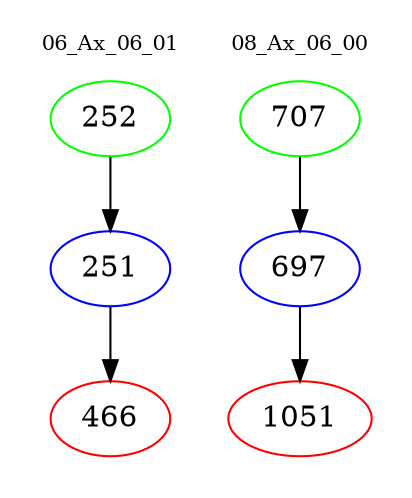 digraph{
subgraph cluster_0 {
color = white
label = "06_Ax_06_01";
fontsize=10;
T0_252 [label="252", color="green"]
T0_252 -> T0_251 [color="black"]
T0_251 [label="251", color="blue"]
T0_251 -> T0_466 [color="black"]
T0_466 [label="466", color="red"]
}
subgraph cluster_1 {
color = white
label = "08_Ax_06_00";
fontsize=10;
T1_707 [label="707", color="green"]
T1_707 -> T1_697 [color="black"]
T1_697 [label="697", color="blue"]
T1_697 -> T1_1051 [color="black"]
T1_1051 [label="1051", color="red"]
}
}
